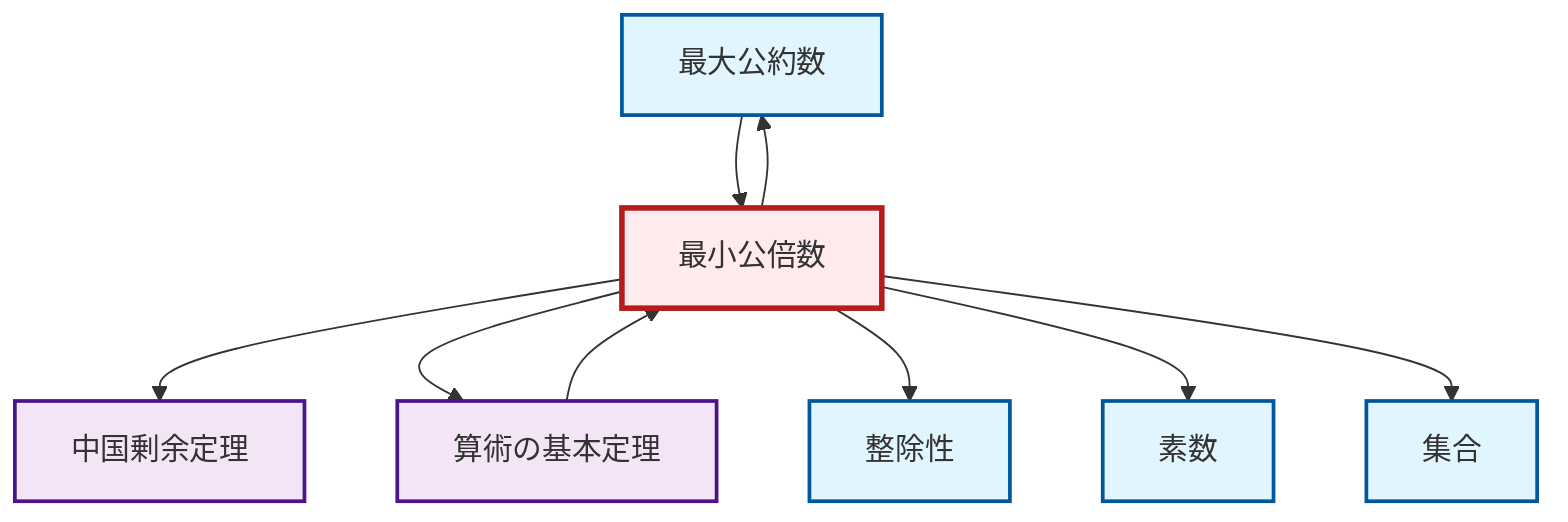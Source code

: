 graph TD
    classDef definition fill:#e1f5fe,stroke:#01579b,stroke-width:2px
    classDef theorem fill:#f3e5f5,stroke:#4a148c,stroke-width:2px
    classDef axiom fill:#fff3e0,stroke:#e65100,stroke-width:2px
    classDef example fill:#e8f5e9,stroke:#1b5e20,stroke-width:2px
    classDef current fill:#ffebee,stroke:#b71c1c,stroke-width:3px
    def-set["集合"]:::definition
    def-gcd["最大公約数"]:::definition
    thm-chinese-remainder["中国剰余定理"]:::theorem
    def-divisibility["整除性"]:::definition
    thm-fundamental-arithmetic["算術の基本定理"]:::theorem
    def-lcm["最小公倍数"]:::definition
    def-prime["素数"]:::definition
    def-lcm --> thm-chinese-remainder
    def-lcm --> thm-fundamental-arithmetic
    def-gcd --> def-lcm
    def-lcm --> def-divisibility
    def-lcm --> def-gcd
    def-lcm --> def-prime
    thm-fundamental-arithmetic --> def-lcm
    def-lcm --> def-set
    class def-lcm current